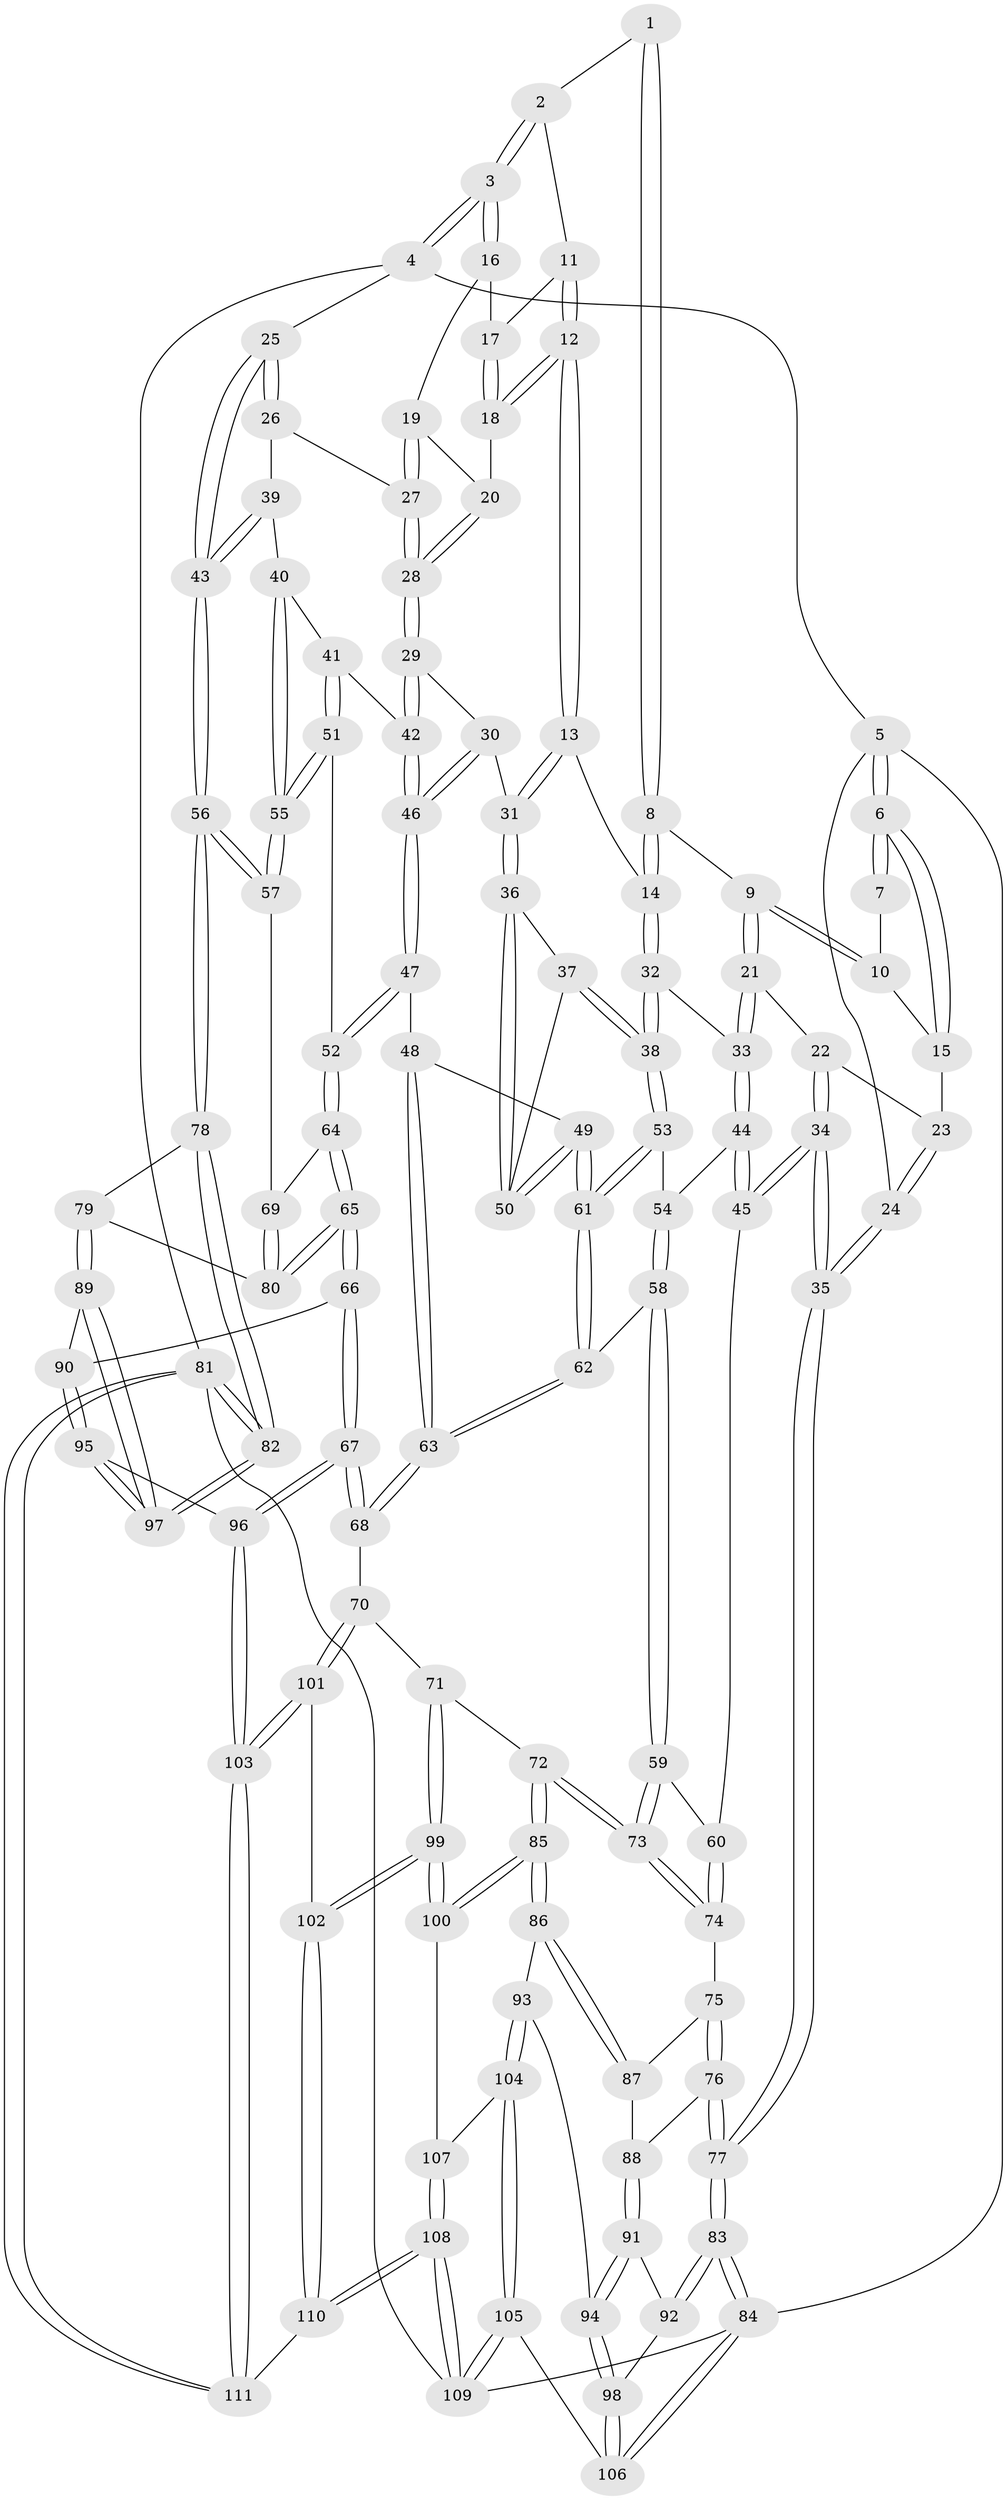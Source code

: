 // Generated by graph-tools (version 1.1) at 2025/27/03/09/25 03:27:12]
// undirected, 111 vertices, 274 edges
graph export_dot {
graph [start="1"]
  node [color=gray90,style=filled];
  1 [pos="+0.5346906830184535+0"];
  2 [pos="+0.7014383882371437+0"];
  3 [pos="+1+0"];
  4 [pos="+1+0"];
  5 [pos="+0+0"];
  6 [pos="+0+0"];
  7 [pos="+0.3161064001904667+0"];
  8 [pos="+0.4935021336365757+0.11936493320390293"];
  9 [pos="+0.3956262937917497+0.11738499157166131"];
  10 [pos="+0.3188677293501586+7.940653502888904e-05"];
  11 [pos="+0.6924083987204983+0.052667438150753615"];
  12 [pos="+0.6824713392884444+0.1025899468811482"];
  13 [pos="+0.6193842075196188+0.16402165166693666"];
  14 [pos="+0.5278167770813041+0.14987477660531695"];
  15 [pos="+0.21256137424469007+0.11452386960269693"];
  16 [pos="+0.9136053657373393+0.07977673955432489"];
  17 [pos="+0.882862983422478+0.08363840690756436"];
  18 [pos="+0.7452068364901937+0.13691238644223186"];
  19 [pos="+0.8993562454298452+0.14202933805124499"];
  20 [pos="+0.7734538466079068+0.16629824475678104"];
  21 [pos="+0.3300891539992834+0.2086122680265049"];
  22 [pos="+0.2405858200294337+0.17022968843774122"];
  23 [pos="+0.21099758650907918+0.12909515678215566"];
  24 [pos="+0+0.27346692778460896"];
  25 [pos="+1+0.23161350501052888"];
  26 [pos="+0.9160307984066868+0.21633720192420655"];
  27 [pos="+0.904779338255407+0.2021352702690899"];
  28 [pos="+0.7966561974697626+0.23616744026210137"];
  29 [pos="+0.7888110543097109+0.2540734946666148"];
  30 [pos="+0.6948456704252894+0.2574513681715451"];
  31 [pos="+0.6351014973232365+0.22209206887594155"];
  32 [pos="+0.47589876707502676+0.2556781028702433"];
  33 [pos="+0.34216661082318356+0.2649536552216572"];
  34 [pos="+0.11379359792888057+0.3782090797180452"];
  35 [pos="+0+0.38499413296898743"];
  36 [pos="+0.6294198078619643+0.2365261733269874"];
  37 [pos="+0.5264626780029317+0.34041133819095487"];
  38 [pos="+0.513183937856069+0.3456294306636697"];
  39 [pos="+0.9146278519933534+0.24028186056932652"];
  40 [pos="+0.9000251471822792+0.31575415646373245"];
  41 [pos="+0.803221897561274+0.2831243250726481"];
  42 [pos="+0.7943148325548383+0.2708511333428004"];
  43 [pos="+1+0.44172743226023753"];
  44 [pos="+0.3352635886604959+0.2880955964257374"];
  45 [pos="+0.22157823797336984+0.40020112992453427"];
  46 [pos="+0.7184652043358996+0.35118265317114833"];
  47 [pos="+0.7120020034351426+0.41671989452084085"];
  48 [pos="+0.6950960595246612+0.4162959235869328"];
  49 [pos="+0.652470326642161+0.37694171006918414"];
  50 [pos="+0.6435045749845754+0.36579408384886974"];
  51 [pos="+0.7947060115307331+0.4049887228196883"];
  52 [pos="+0.7304329323369142+0.42630530191860977"];
  53 [pos="+0.49277732992270507+0.3857949237410107"];
  54 [pos="+0.39209196351156034+0.335865513305505"];
  55 [pos="+0.9366402393855595+0.41600371570659667"];
  56 [pos="+1+0.49669721441931625"];
  57 [pos="+0.9574949616911774+0.43066323063498413"];
  58 [pos="+0.3718362874161458+0.4664537748218119"];
  59 [pos="+0.36934263041061005+0.46751283187666276"];
  60 [pos="+0.23006975576885513+0.41028248208651386"];
  61 [pos="+0.49307831606774083+0.4244379623766036"];
  62 [pos="+0.4921652161776456+0.4353377012891296"];
  63 [pos="+0.5506509470647948+0.5150110685180183"];
  64 [pos="+0.7555280684641941+0.5510788550352688"];
  65 [pos="+0.740761222700559+0.6573255561206592"];
  66 [pos="+0.7299385883575713+0.6646721891323847"];
  67 [pos="+0.5997719233859281+0.7179583260095076"];
  68 [pos="+0.5576168038029274+0.6973467881899026"];
  69 [pos="+0.8999988076233914+0.47869694672398716"];
  70 [pos="+0.557606093869934+0.6973482344276991"];
  71 [pos="+0.4986280573664015+0.6949633945387623"];
  72 [pos="+0.44767713829010247+0.6867555994529468"];
  73 [pos="+0.3774072236273664+0.6399750760036672"];
  74 [pos="+0.25746517027727595+0.6274117822507235"];
  75 [pos="+0.22215065461622024+0.648190693530473"];
  76 [pos="+0+0.5775741110695866"];
  77 [pos="+0+0.5253074253302006"];
  78 [pos="+1+0.543145632861197"];
  79 [pos="+0.8729910044947106+0.6673691443425749"];
  80 [pos="+0.8069916427272683+0.6574593048520514"];
  81 [pos="+1+1"];
  82 [pos="+1+1"];
  83 [pos="+0+0.7136088962627346"];
  84 [pos="+0+0.857105853635081"];
  85 [pos="+0.27764610541135987+0.8376846367597038"];
  86 [pos="+0.2251728311659855+0.8151059343873808"];
  87 [pos="+0.21974773955827448+0.6673380839969336"];
  88 [pos="+0.10426037276460715+0.759073913049738"];
  89 [pos="+0.9132341145129934+0.7989829984249885"];
  90 [pos="+0.8179356021153492+0.7919668196163893"];
  91 [pos="+0.11986611257178446+0.7996267890779477"];
  92 [pos="+0.003669718300923645+0.8106585494535843"];
  93 [pos="+0.19130221667039482+0.8262400951017839"];
  94 [pos="+0.1460345835633427+0.8259583328333886"];
  95 [pos="+0.8215737423869887+0.908575510114887"];
  96 [pos="+0.6425060090846908+0.8748991509069469"];
  97 [pos="+1+1"];
  98 [pos="+0.08265320683600047+0.9002978195693656"];
  99 [pos="+0.33912759563544087+0.942397931050862"];
  100 [pos="+0.30811808836623394+0.9010092278786301"];
  101 [pos="+0.4339426147869312+0.9068108827493289"];
  102 [pos="+0.3483964164847988+0.9616152987716402"];
  103 [pos="+0.6150715653434387+0.9615078611842109"];
  104 [pos="+0.1802466196876455+0.9365450599415597"];
  105 [pos="+0.10083070948698827+1"];
  106 [pos="+0.07648206598649418+0.9196613447301816"];
  107 [pos="+0.20385291805736427+0.9414192730023557"];
  108 [pos="+0.35466190132280245+1"];
  109 [pos="+0.07195227681749364+1"];
  110 [pos="+0.3610038777687122+1"];
  111 [pos="+0.5794430876658583+1"];
  1 -- 2;
  1 -- 8;
  1 -- 8;
  2 -- 3;
  2 -- 3;
  2 -- 11;
  3 -- 4;
  3 -- 4;
  3 -- 16;
  3 -- 16;
  4 -- 5;
  4 -- 25;
  4 -- 81;
  5 -- 6;
  5 -- 6;
  5 -- 24;
  5 -- 84;
  6 -- 7;
  6 -- 7;
  6 -- 15;
  6 -- 15;
  7 -- 10;
  8 -- 9;
  8 -- 14;
  8 -- 14;
  9 -- 10;
  9 -- 10;
  9 -- 21;
  9 -- 21;
  10 -- 15;
  11 -- 12;
  11 -- 12;
  11 -- 17;
  12 -- 13;
  12 -- 13;
  12 -- 18;
  12 -- 18;
  13 -- 14;
  13 -- 31;
  13 -- 31;
  14 -- 32;
  14 -- 32;
  15 -- 23;
  16 -- 17;
  16 -- 19;
  17 -- 18;
  17 -- 18;
  18 -- 20;
  19 -- 20;
  19 -- 27;
  19 -- 27;
  20 -- 28;
  20 -- 28;
  21 -- 22;
  21 -- 33;
  21 -- 33;
  22 -- 23;
  22 -- 34;
  22 -- 34;
  23 -- 24;
  23 -- 24;
  24 -- 35;
  24 -- 35;
  25 -- 26;
  25 -- 26;
  25 -- 43;
  25 -- 43;
  26 -- 27;
  26 -- 39;
  27 -- 28;
  27 -- 28;
  28 -- 29;
  28 -- 29;
  29 -- 30;
  29 -- 42;
  29 -- 42;
  30 -- 31;
  30 -- 46;
  30 -- 46;
  31 -- 36;
  31 -- 36;
  32 -- 33;
  32 -- 38;
  32 -- 38;
  33 -- 44;
  33 -- 44;
  34 -- 35;
  34 -- 35;
  34 -- 45;
  34 -- 45;
  35 -- 77;
  35 -- 77;
  36 -- 37;
  36 -- 50;
  36 -- 50;
  37 -- 38;
  37 -- 38;
  37 -- 50;
  38 -- 53;
  38 -- 53;
  39 -- 40;
  39 -- 43;
  39 -- 43;
  40 -- 41;
  40 -- 55;
  40 -- 55;
  41 -- 42;
  41 -- 51;
  41 -- 51;
  42 -- 46;
  42 -- 46;
  43 -- 56;
  43 -- 56;
  44 -- 45;
  44 -- 45;
  44 -- 54;
  45 -- 60;
  46 -- 47;
  46 -- 47;
  47 -- 48;
  47 -- 52;
  47 -- 52;
  48 -- 49;
  48 -- 63;
  48 -- 63;
  49 -- 50;
  49 -- 50;
  49 -- 61;
  49 -- 61;
  51 -- 52;
  51 -- 55;
  51 -- 55;
  52 -- 64;
  52 -- 64;
  53 -- 54;
  53 -- 61;
  53 -- 61;
  54 -- 58;
  54 -- 58;
  55 -- 57;
  55 -- 57;
  56 -- 57;
  56 -- 57;
  56 -- 78;
  56 -- 78;
  57 -- 69;
  58 -- 59;
  58 -- 59;
  58 -- 62;
  59 -- 60;
  59 -- 73;
  59 -- 73;
  60 -- 74;
  60 -- 74;
  61 -- 62;
  61 -- 62;
  62 -- 63;
  62 -- 63;
  63 -- 68;
  63 -- 68;
  64 -- 65;
  64 -- 65;
  64 -- 69;
  65 -- 66;
  65 -- 66;
  65 -- 80;
  65 -- 80;
  66 -- 67;
  66 -- 67;
  66 -- 90;
  67 -- 68;
  67 -- 68;
  67 -- 96;
  67 -- 96;
  68 -- 70;
  69 -- 80;
  69 -- 80;
  70 -- 71;
  70 -- 101;
  70 -- 101;
  71 -- 72;
  71 -- 99;
  71 -- 99;
  72 -- 73;
  72 -- 73;
  72 -- 85;
  72 -- 85;
  73 -- 74;
  73 -- 74;
  74 -- 75;
  75 -- 76;
  75 -- 76;
  75 -- 87;
  76 -- 77;
  76 -- 77;
  76 -- 88;
  77 -- 83;
  77 -- 83;
  78 -- 79;
  78 -- 82;
  78 -- 82;
  79 -- 80;
  79 -- 89;
  79 -- 89;
  81 -- 82;
  81 -- 82;
  81 -- 111;
  81 -- 111;
  81 -- 109;
  82 -- 97;
  82 -- 97;
  83 -- 84;
  83 -- 84;
  83 -- 92;
  83 -- 92;
  84 -- 106;
  84 -- 106;
  84 -- 109;
  85 -- 86;
  85 -- 86;
  85 -- 100;
  85 -- 100;
  86 -- 87;
  86 -- 87;
  86 -- 93;
  87 -- 88;
  88 -- 91;
  88 -- 91;
  89 -- 90;
  89 -- 97;
  89 -- 97;
  90 -- 95;
  90 -- 95;
  91 -- 92;
  91 -- 94;
  91 -- 94;
  92 -- 98;
  93 -- 94;
  93 -- 104;
  93 -- 104;
  94 -- 98;
  94 -- 98;
  95 -- 96;
  95 -- 97;
  95 -- 97;
  96 -- 103;
  96 -- 103;
  98 -- 106;
  98 -- 106;
  99 -- 100;
  99 -- 100;
  99 -- 102;
  99 -- 102;
  100 -- 107;
  101 -- 102;
  101 -- 103;
  101 -- 103;
  102 -- 110;
  102 -- 110;
  103 -- 111;
  103 -- 111;
  104 -- 105;
  104 -- 105;
  104 -- 107;
  105 -- 106;
  105 -- 109;
  105 -- 109;
  107 -- 108;
  107 -- 108;
  108 -- 109;
  108 -- 109;
  108 -- 110;
  108 -- 110;
  110 -- 111;
}
